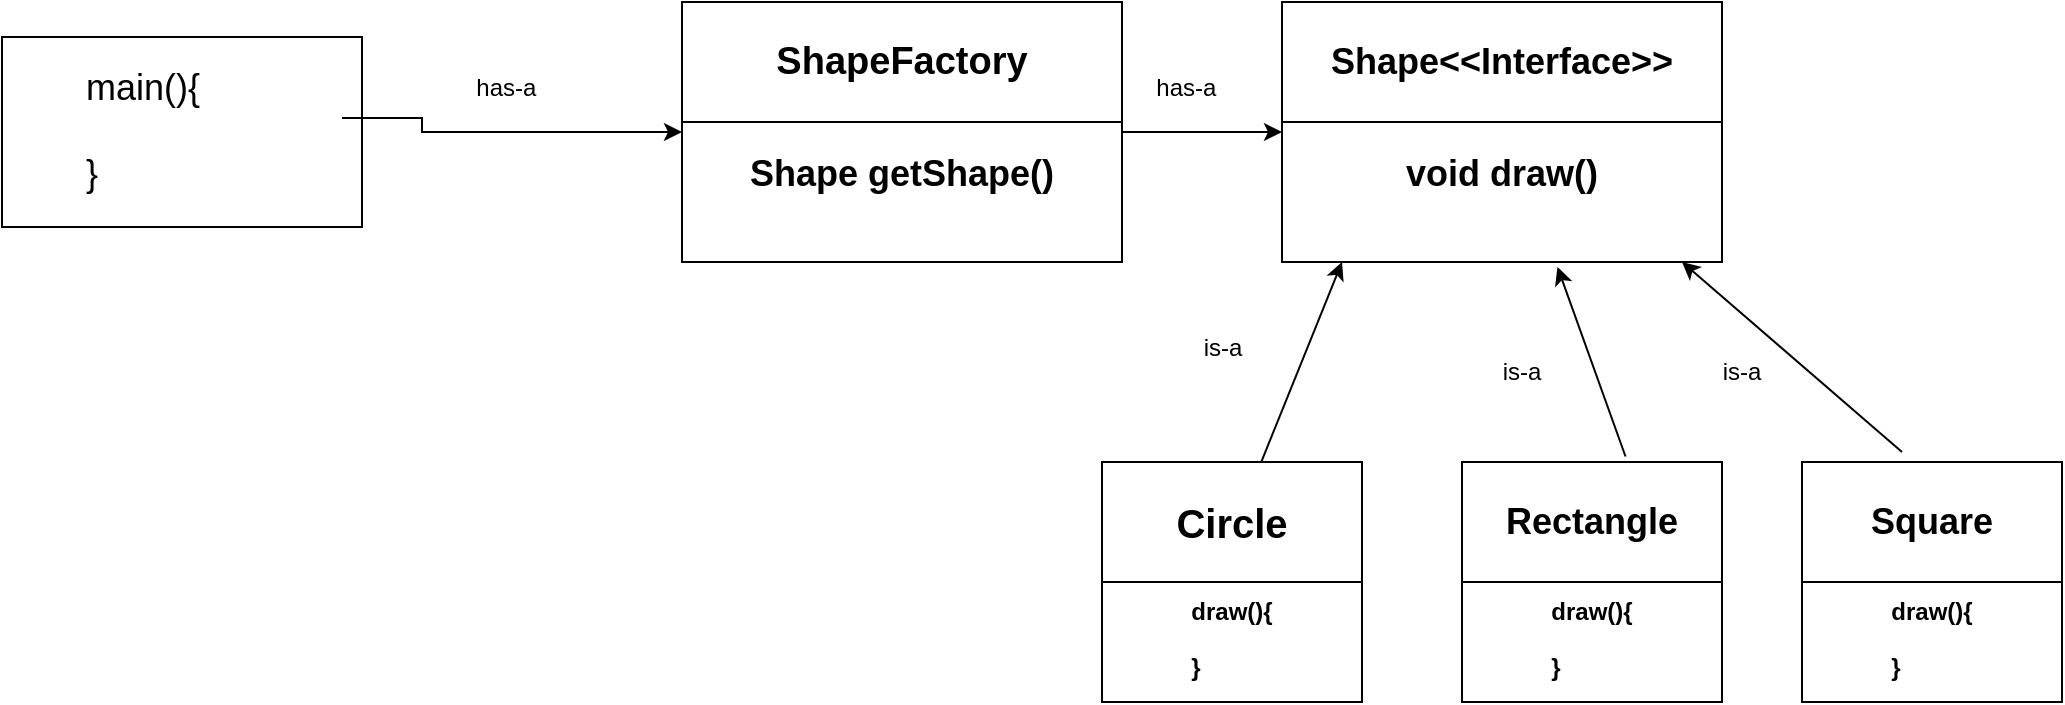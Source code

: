<mxfile version="24.5.2" type="device">
  <diagram name="Page-1" id="S8YTOZrHcixdIfj45pyo">
    <mxGraphModel dx="2563" dy="1128" grid="1" gridSize="10" guides="1" tooltips="1" connect="1" arrows="1" fold="1" page="1" pageScale="1" pageWidth="850" pageHeight="1100" math="0" shadow="0">
      <root>
        <mxCell id="0" />
        <mxCell id="1" parent="0" />
        <mxCell id="y_LOewsV7nvVLv3fSRSS-117" value="" style="edgeStyle=orthogonalEdgeStyle;rounded=0;orthogonalLoop=1;jettySize=auto;html=1;" edge="1" parent="1" source="y_LOewsV7nvVLv3fSRSS-114" target="y_LOewsV7nvVLv3fSRSS-116">
          <mxGeometry relative="1" as="geometry" />
        </mxCell>
        <mxCell id="y_LOewsV7nvVLv3fSRSS-114" value="&lt;div style=&quot;font-size: 18px;&quot;&gt;&lt;b style=&quot;&quot;&gt;&lt;font style=&quot;font-size: 18px;&quot;&gt;&lt;br&gt;&lt;/font&gt;&lt;/b&gt;&lt;/div&gt;&lt;div style=&quot;font-size: 18px;&quot;&gt;&lt;b&gt;&lt;font style=&quot;font-size: 18px;&quot;&gt;&lt;br&gt;&lt;/font&gt;&lt;/b&gt;&lt;/div&gt;&lt;div style=&quot;font-size: 18px;&quot;&gt;&lt;b style=&quot;&quot;&gt;&lt;font style=&quot;font-size: 18px;&quot;&gt;Shape getShape()&lt;/font&gt;&lt;/b&gt;&lt;/div&gt;" style="rounded=0;whiteSpace=wrap;html=1;" vertex="1" parent="1">
          <mxGeometry x="280" y="590" width="220" height="130" as="geometry" />
        </mxCell>
        <mxCell id="y_LOewsV7nvVLv3fSRSS-115" value="&lt;b style=&quot;font-size: 19px;&quot;&gt;ShapeFactory&lt;/b&gt;" style="rounded=0;whiteSpace=wrap;html=1;" vertex="1" parent="1">
          <mxGeometry x="280" y="590" width="220" height="60" as="geometry" />
        </mxCell>
        <mxCell id="y_LOewsV7nvVLv3fSRSS-116" value="&lt;div style=&quot;font-size: 18px;&quot;&gt;&lt;b&gt;&lt;br&gt;&lt;/b&gt;&lt;/div&gt;&lt;div style=&quot;font-size: 18px;&quot;&gt;&lt;b&gt;&lt;br&gt;&lt;/b&gt;&lt;/div&gt;&lt;div style=&quot;font-size: 18px;&quot;&gt;&lt;b&gt;void draw()&lt;/b&gt;&lt;/div&gt;" style="rounded=0;whiteSpace=wrap;html=1;" vertex="1" parent="1">
          <mxGeometry x="580" y="590" width="220" height="130" as="geometry" />
        </mxCell>
        <mxCell id="y_LOewsV7nvVLv3fSRSS-118" value="&lt;b&gt;&lt;font style=&quot;font-size: 18px;&quot;&gt;Shape&amp;lt;&amp;lt;Interface&amp;gt;&amp;gt;&lt;/font&gt;&lt;/b&gt;" style="rounded=0;whiteSpace=wrap;html=1;" vertex="1" parent="1">
          <mxGeometry x="580" y="590" width="220" height="60" as="geometry" />
        </mxCell>
        <mxCell id="y_LOewsV7nvVLv3fSRSS-119" value="&amp;nbsp; &amp;nbsp; &amp;nbsp; &amp;nbsp;has-a" style="text;html=1;align=center;verticalAlign=middle;resizable=0;points=[];autosize=1;strokeColor=none;fillColor=none;" vertex="1" parent="1">
          <mxGeometry x="480" y="618" width="80" height="30" as="geometry" />
        </mxCell>
        <mxCell id="y_LOewsV7nvVLv3fSRSS-122" value="" style="endArrow=classic;html=1;rounded=0;entryX=0.626;entryY=1.019;entryDx=0;entryDy=0;entryPerimeter=0;exitX=0.629;exitY=-0.023;exitDx=0;exitDy=0;exitPerimeter=0;" edge="1" parent="1" source="y_LOewsV7nvVLv3fSRSS-123" target="y_LOewsV7nvVLv3fSRSS-116">
          <mxGeometry width="50" height="50" relative="1" as="geometry">
            <mxPoint x="720" y="720" as="sourcePoint" />
            <mxPoint x="750" y="850" as="targetPoint" />
          </mxGeometry>
        </mxCell>
        <mxCell id="y_LOewsV7nvVLv3fSRSS-123" value="&lt;div&gt;&lt;br&gt;&lt;/div&gt;&lt;div&gt;&lt;br&gt;&lt;/div&gt;&lt;div&gt;&lt;br&gt;&lt;/div&gt;&lt;div&gt;&lt;br&gt;&lt;/div&gt;&lt;div&gt;&lt;div style=&quot;text-align: left;&quot;&gt;&lt;b&gt;draw(){&lt;/b&gt;&lt;/div&gt;&lt;div style=&quot;text-align: left;&quot;&gt;&lt;b&gt;&lt;br&gt;&lt;/b&gt;&lt;/div&gt;&lt;div style=&quot;text-align: left;&quot;&gt;&lt;b&gt;}&lt;/b&gt;&lt;/div&gt;&lt;/div&gt;" style="rounded=0;whiteSpace=wrap;html=1;" vertex="1" parent="1">
          <mxGeometry x="670" y="820" width="130" height="120" as="geometry" />
        </mxCell>
        <mxCell id="y_LOewsV7nvVLv3fSRSS-125" value="&lt;div&gt;&lt;br&gt;&lt;/div&gt;&lt;div&gt;&lt;br&gt;&lt;/div&gt;&lt;div&gt;&lt;br&gt;&lt;/div&gt;&lt;div&gt;&lt;br&gt;&lt;/div&gt;&lt;div style=&quot;text-align: left;&quot;&gt;&lt;b&gt;draw(){&lt;/b&gt;&lt;/div&gt;&lt;div style=&quot;text-align: left;&quot;&gt;&lt;b&gt;&lt;br&gt;&lt;/b&gt;&lt;/div&gt;&lt;div style=&quot;text-align: left;&quot;&gt;&lt;b&gt;}&lt;/b&gt;&lt;/div&gt;" style="rounded=0;whiteSpace=wrap;html=1;" vertex="1" parent="1">
          <mxGeometry x="490" y="820" width="130" height="120" as="geometry" />
        </mxCell>
        <mxCell id="y_LOewsV7nvVLv3fSRSS-126" value="&lt;div&gt;&lt;br&gt;&lt;/div&gt;&lt;div&gt;&lt;br&gt;&lt;/div&gt;&lt;div&gt;&lt;br&gt;&lt;/div&gt;&lt;div&gt;&lt;br&gt;&lt;/div&gt;&lt;div&gt;&lt;div style=&quot;text-align: left;&quot;&gt;&lt;b&gt;draw(){&lt;/b&gt;&lt;/div&gt;&lt;div style=&quot;text-align: left;&quot;&gt;&lt;b&gt;&lt;br&gt;&lt;/b&gt;&lt;/div&gt;&lt;div style=&quot;text-align: left;&quot;&gt;&lt;b&gt;}&lt;/b&gt;&lt;/div&gt;&lt;/div&gt;" style="rounded=0;whiteSpace=wrap;html=1;" vertex="1" parent="1">
          <mxGeometry x="840" y="820" width="130" height="120" as="geometry" />
        </mxCell>
        <mxCell id="y_LOewsV7nvVLv3fSRSS-127" value="" style="endArrow=classic;html=1;rounded=0;entryX=0.626;entryY=1.019;entryDx=0;entryDy=0;entryPerimeter=0;" edge="1" parent="1">
          <mxGeometry width="50" height="50" relative="1" as="geometry">
            <mxPoint x="890" y="815" as="sourcePoint" />
            <mxPoint x="780" y="720" as="targetPoint" />
          </mxGeometry>
        </mxCell>
        <mxCell id="y_LOewsV7nvVLv3fSRSS-128" value="" style="endArrow=classic;html=1;rounded=0;entryX=0.626;entryY=1.019;entryDx=0;entryDy=0;entryPerimeter=0;exitX=0.607;exitY=0.015;exitDx=0;exitDy=0;exitPerimeter=0;" edge="1" parent="1" source="y_LOewsV7nvVLv3fSRSS-125">
          <mxGeometry width="50" height="50" relative="1" as="geometry">
            <mxPoint x="644" y="815" as="sourcePoint" />
            <mxPoint x="610" y="720" as="targetPoint" />
          </mxGeometry>
        </mxCell>
        <mxCell id="y_LOewsV7nvVLv3fSRSS-129" value="is-a" style="text;html=1;align=center;verticalAlign=middle;resizable=0;points=[];autosize=1;strokeColor=none;fillColor=none;" vertex="1" parent="1">
          <mxGeometry x="530" y="748" width="40" height="30" as="geometry" />
        </mxCell>
        <mxCell id="y_LOewsV7nvVLv3fSRSS-130" value="is-a" style="text;html=1;align=center;verticalAlign=middle;whiteSpace=wrap;rounded=0;" vertex="1" parent="1">
          <mxGeometry x="670" y="760" width="60" height="30" as="geometry" />
        </mxCell>
        <mxCell id="y_LOewsV7nvVLv3fSRSS-131" value="is-a" style="text;html=1;align=center;verticalAlign=middle;whiteSpace=wrap;rounded=0;" vertex="1" parent="1">
          <mxGeometry x="780" y="760" width="60" height="30" as="geometry" />
        </mxCell>
        <mxCell id="y_LOewsV7nvVLv3fSRSS-134" value="&lt;b&gt;&lt;font style=&quot;font-size: 20px;&quot;&gt;Circle&lt;/font&gt;&lt;/b&gt;" style="rounded=0;whiteSpace=wrap;html=1;" vertex="1" parent="1">
          <mxGeometry x="490" y="820" width="130" height="60" as="geometry" />
        </mxCell>
        <mxCell id="y_LOewsV7nvVLv3fSRSS-135" value="&lt;b&gt;&lt;font style=&quot;font-size: 18px;&quot;&gt;Rectangle&lt;/font&gt;&lt;/b&gt;" style="rounded=0;whiteSpace=wrap;html=1;" vertex="1" parent="1">
          <mxGeometry x="670" y="820" width="130" height="60" as="geometry" />
        </mxCell>
        <mxCell id="y_LOewsV7nvVLv3fSRSS-136" value="&lt;b&gt;&lt;font style=&quot;font-size: 18px;&quot;&gt;Square&lt;/font&gt;&lt;/b&gt;" style="rounded=0;whiteSpace=wrap;html=1;" vertex="1" parent="1">
          <mxGeometry x="840" y="820" width="130" height="60" as="geometry" />
        </mxCell>
        <mxCell id="y_LOewsV7nvVLv3fSRSS-137" value="&lt;blockquote style=&quot;margin: 0 0 0 40px; border: none; padding: 0px;&quot;&gt;&lt;font style=&quot;font-size: 18px;&quot;&gt;main(){&lt;/font&gt;&lt;div&gt;&lt;font style=&quot;font-size: 18px;&quot;&gt;&lt;br&gt;&lt;/font&gt;&lt;/div&gt;&lt;div&gt;&lt;font style=&quot;font-size: 18px;&quot;&gt;}&lt;/font&gt;&lt;/div&gt;&lt;/blockquote&gt;" style="rounded=0;whiteSpace=wrap;html=1;align=left;" vertex="1" parent="1">
          <mxGeometry x="-60" y="607.5" width="180" height="95" as="geometry" />
        </mxCell>
        <mxCell id="y_LOewsV7nvVLv3fSRSS-138" value="&amp;nbsp; &amp;nbsp; &amp;nbsp; &amp;nbsp;has-a" style="text;html=1;align=center;verticalAlign=middle;resizable=0;points=[];autosize=1;strokeColor=none;fillColor=none;" vertex="1" parent="1">
          <mxGeometry x="140" y="618" width="80" height="30" as="geometry" />
        </mxCell>
        <mxCell id="y_LOewsV7nvVLv3fSRSS-139" value="" style="edgeStyle=orthogonalEdgeStyle;rounded=0;orthogonalLoop=1;jettySize=auto;html=1;entryX=0;entryY=0.5;entryDx=0;entryDy=0;" edge="1" parent="1" target="y_LOewsV7nvVLv3fSRSS-114">
          <mxGeometry relative="1" as="geometry">
            <mxPoint x="110" y="648" as="sourcePoint" />
            <mxPoint x="190" y="648" as="targetPoint" />
            <Array as="points">
              <mxPoint x="150" y="648" />
              <mxPoint x="150" y="655" />
            </Array>
          </mxGeometry>
        </mxCell>
      </root>
    </mxGraphModel>
  </diagram>
</mxfile>
